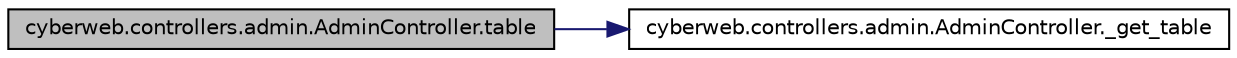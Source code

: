 digraph G
{
  edge [fontname="Helvetica",fontsize="10",labelfontname="Helvetica",labelfontsize="10"];
  node [fontname="Helvetica",fontsize="10",shape=record];
  rankdir="LR";
  Node1 [label="cyberweb.controllers.admin.AdminController.table",height=0.2,width=0.4,color="black", fillcolor="grey75", style="filled" fontcolor="black"];
  Node1 -> Node2 [color="midnightblue",fontsize="10",style="solid"];
  Node2 [label="cyberweb.controllers.admin.AdminController._get_table",height=0.2,width=0.4,color="black", fillcolor="white", style="filled",URL="$classcyberweb_1_1controllers_1_1admin_1_1_admin_controller.html#a639b14a73b36498126283fb4bab9442f"];
}
